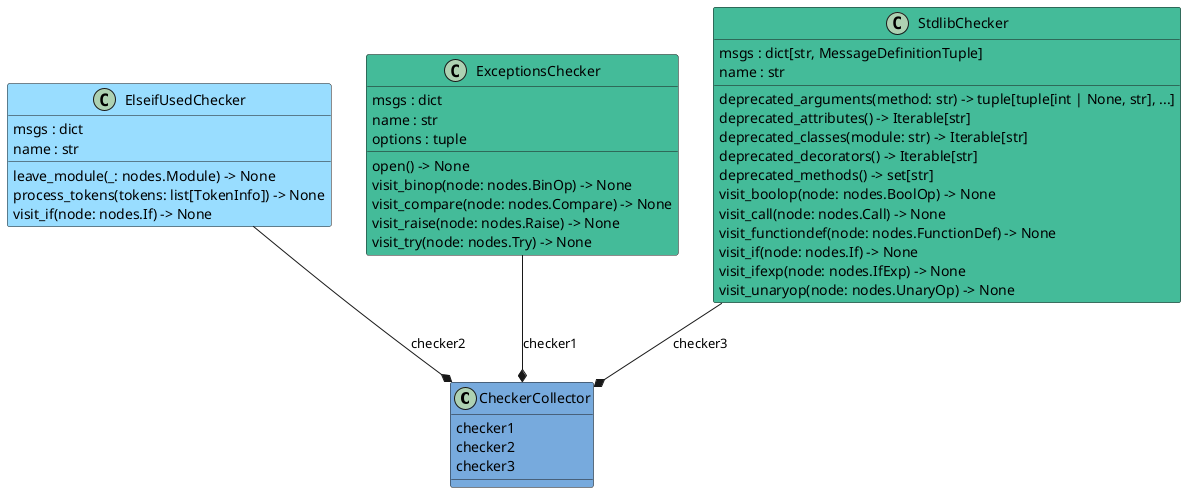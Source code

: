 @startuml classes
set namespaceSeparator none
class "CheckerCollector" as colorized.CheckerCollector #77AADD {
  checker1
  checker2
  checker3
}
class "ElseifUsedChecker" as pylint.extensions.check_elif.ElseifUsedChecker #99DDFF {
  msgs : dict
  name : str
  leave_module(_: nodes.Module) -> None
  process_tokens(tokens: list[TokenInfo]) -> None
  visit_if(node: nodes.If) -> None
}
class "ExceptionsChecker" as pylint.checkers.exceptions.ExceptionsChecker #44BB99 {
  msgs : dict
  name : str
  options : tuple
  open() -> None
  visit_binop(node: nodes.BinOp) -> None
  visit_compare(node: nodes.Compare) -> None
  visit_raise(node: nodes.Raise) -> None
  visit_try(node: nodes.Try) -> None
}
class "StdlibChecker" as pylint.checkers.stdlib.StdlibChecker #44BB99 {
  msgs : dict[str, MessageDefinitionTuple]
  name : str
  deprecated_arguments(method: str) -> tuple[tuple[int | None, str], ...]
  deprecated_attributes() -> Iterable[str]
  deprecated_classes(module: str) -> Iterable[str]
  deprecated_decorators() -> Iterable[str]
  deprecated_methods() -> set[str]
  visit_boolop(node: nodes.BoolOp) -> None
  visit_call(node: nodes.Call) -> None
  visit_functiondef(node: nodes.FunctionDef) -> None
  visit_if(node: nodes.If) -> None
  visit_ifexp(node: nodes.IfExp) -> None
  visit_unaryop(node: nodes.UnaryOp) -> None
}
pylint.checkers.exceptions.ExceptionsChecker --* colorized.CheckerCollector : checker1
pylint.checkers.stdlib.StdlibChecker --* colorized.CheckerCollector : checker3
pylint.extensions.check_elif.ElseifUsedChecker --* colorized.CheckerCollector : checker2
@enduml
